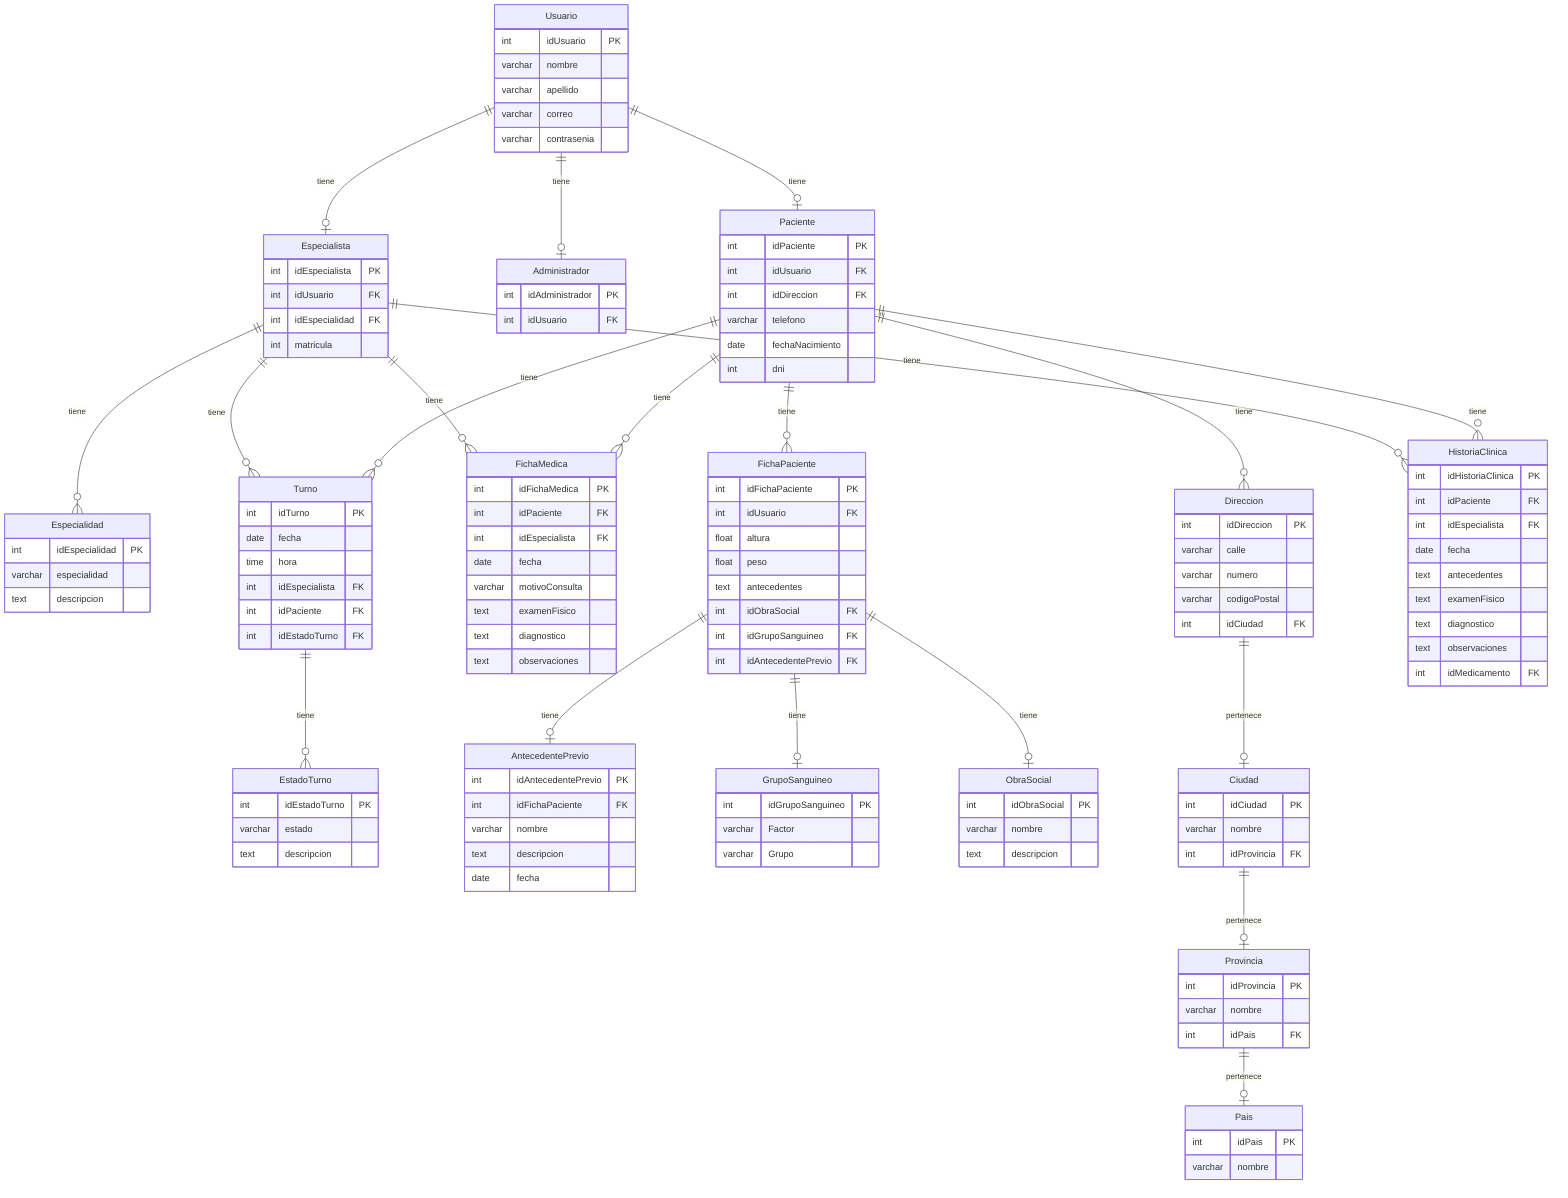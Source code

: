 erDiagram

    Usuario {
        int idUsuario PK
        varchar nombre
        varchar apellido
        varchar correo
        varchar contrasenia
    }

    Paciente {
        int idPaciente PK
        int idUsuario FK
        int idDireccion FK
        varchar telefono
        date fechaNacimiento
        int dni
    }
    
    Administrador {
        int idAdministrador PK
        int idUsuario FK
    }
    
    Especialista {
        int idEspecialista PK
        int idUsuario FK
        int idEspecialidad FK
        int matricula
    }

    Especialidad {
        int idEspecialidad PK
        varchar especialidad
        text descripcion
    }
    
    Turno {
        int idTurno PK
        date fecha
        time hora
        int idEspecialista FK
        int idPaciente FK
        int idEstadoTurno FK
    }
    
    EstadoTurno {
        int idEstadoTurno PK
        varchar estado
        text descripcion
    }

    FichaMedica {
        int idFichaMedica PK
        int idPaciente FK
        int idEspecialista FK
        date fecha
        varchar motivoConsulta
        text examenFisico
        text diagnostico
        text observaciones
    }

    FichaPaciente {
        int idFichaPaciente PK
        int idUsuario FK
        float altura
        float peso
        text antecedentes
        int idObraSocial FK
        int idGrupoSanguineo FK
        int idAntecedentePrevio FK
    }
    
    AntecedentePrevio {
        int idAntecedentePrevio PK
        int idFichaPaciente FK
        varchar nombre
        text descripcion
        date fecha
    }

    GrupoSanguineo {
        int idGrupoSanguineo PK
        varchar Factor
        varchar Grupo
    }

    ObraSocial {
        int idObraSocial PK
        varchar nombre
        text descripcion
    }

    Direccion {
        int idDireccion PK
        varchar calle
        varchar numero
        varchar codigoPostal
        int idCiudad FK
    }

    Ciudad {
        int idCiudad PK
        varchar nombre
        int idProvincia FK
    }

    Provincia {
        int idProvincia PK
        varchar nombre
        int idPais FK
    }

    Pais {
        int idPais PK
        varchar nombre
    }
    
    HistoriaClinica {
        int idHistoriaClinica PK
        int idPaciente FK
        int idEspecialista FK
        date fecha
        text antecedentes
        text examenFisico
        text diagnostico
        text observaciones
        int idMedicamento FK
    }
    

    Usuario ||--o| Paciente : tiene
    Usuario ||--o| Administrador : tiene
    Usuario ||--o| Especialista : tiene
    Paciente ||--o{ Turno : tiene
    Especialista ||--o{ Turno : tiene
    Turno ||--o{ EstadoTurno : tiene
    Paciente ||--o{ FichaMedica : tiene
    Especialista ||--o{ FichaMedica : tiene
    Paciente ||--o{ HistoriaClinica : tiene
    Especialista ||--o{ HistoriaClinica : tiene
    Paciente ||--o{ FichaPaciente : tiene
    FichaPaciente ||--o| AntecedentePrevio : tiene
    FichaPaciente ||--o| GrupoSanguineo : tiene
    FichaPaciente ||--o| ObraSocial : tiene
    Especialista ||--o{ Especialidad : tiene
    Paciente ||--o{ Direccion : tiene
    Direccion ||--o| Ciudad : pertenece
    Ciudad ||--o| Provincia : pertenece
    Provincia ||--o| Pais : pertenece